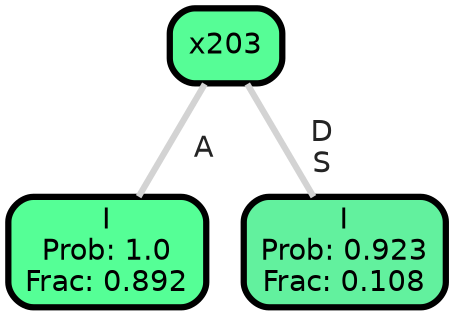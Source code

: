 graph Tree {
node [shape=box, style="filled, rounded",color="black",penwidth="3",fontcolor="black",                 fontname=helvetica] ;
graph [ranksep="0 equally", splines=straight,                 bgcolor=transparent, dpi=200] ;
edge [fontname=helvetica, fontweight=bold,fontcolor=grey14,color=lightgray] ;
0 [label="I
Prob: 1.0
Frac: 0.892", fillcolor="#55ff96"] ;
1 [label="x203", fillcolor="#56fd96"] ;
2 [label="I
Prob: 0.923
Frac: 0.108", fillcolor="#62f19e"] ;
1 -- 0 [label=" A",penwidth=3] ;
1 -- 2 [label=" D\n S",penwidth=3] ;
{rank = same;}}